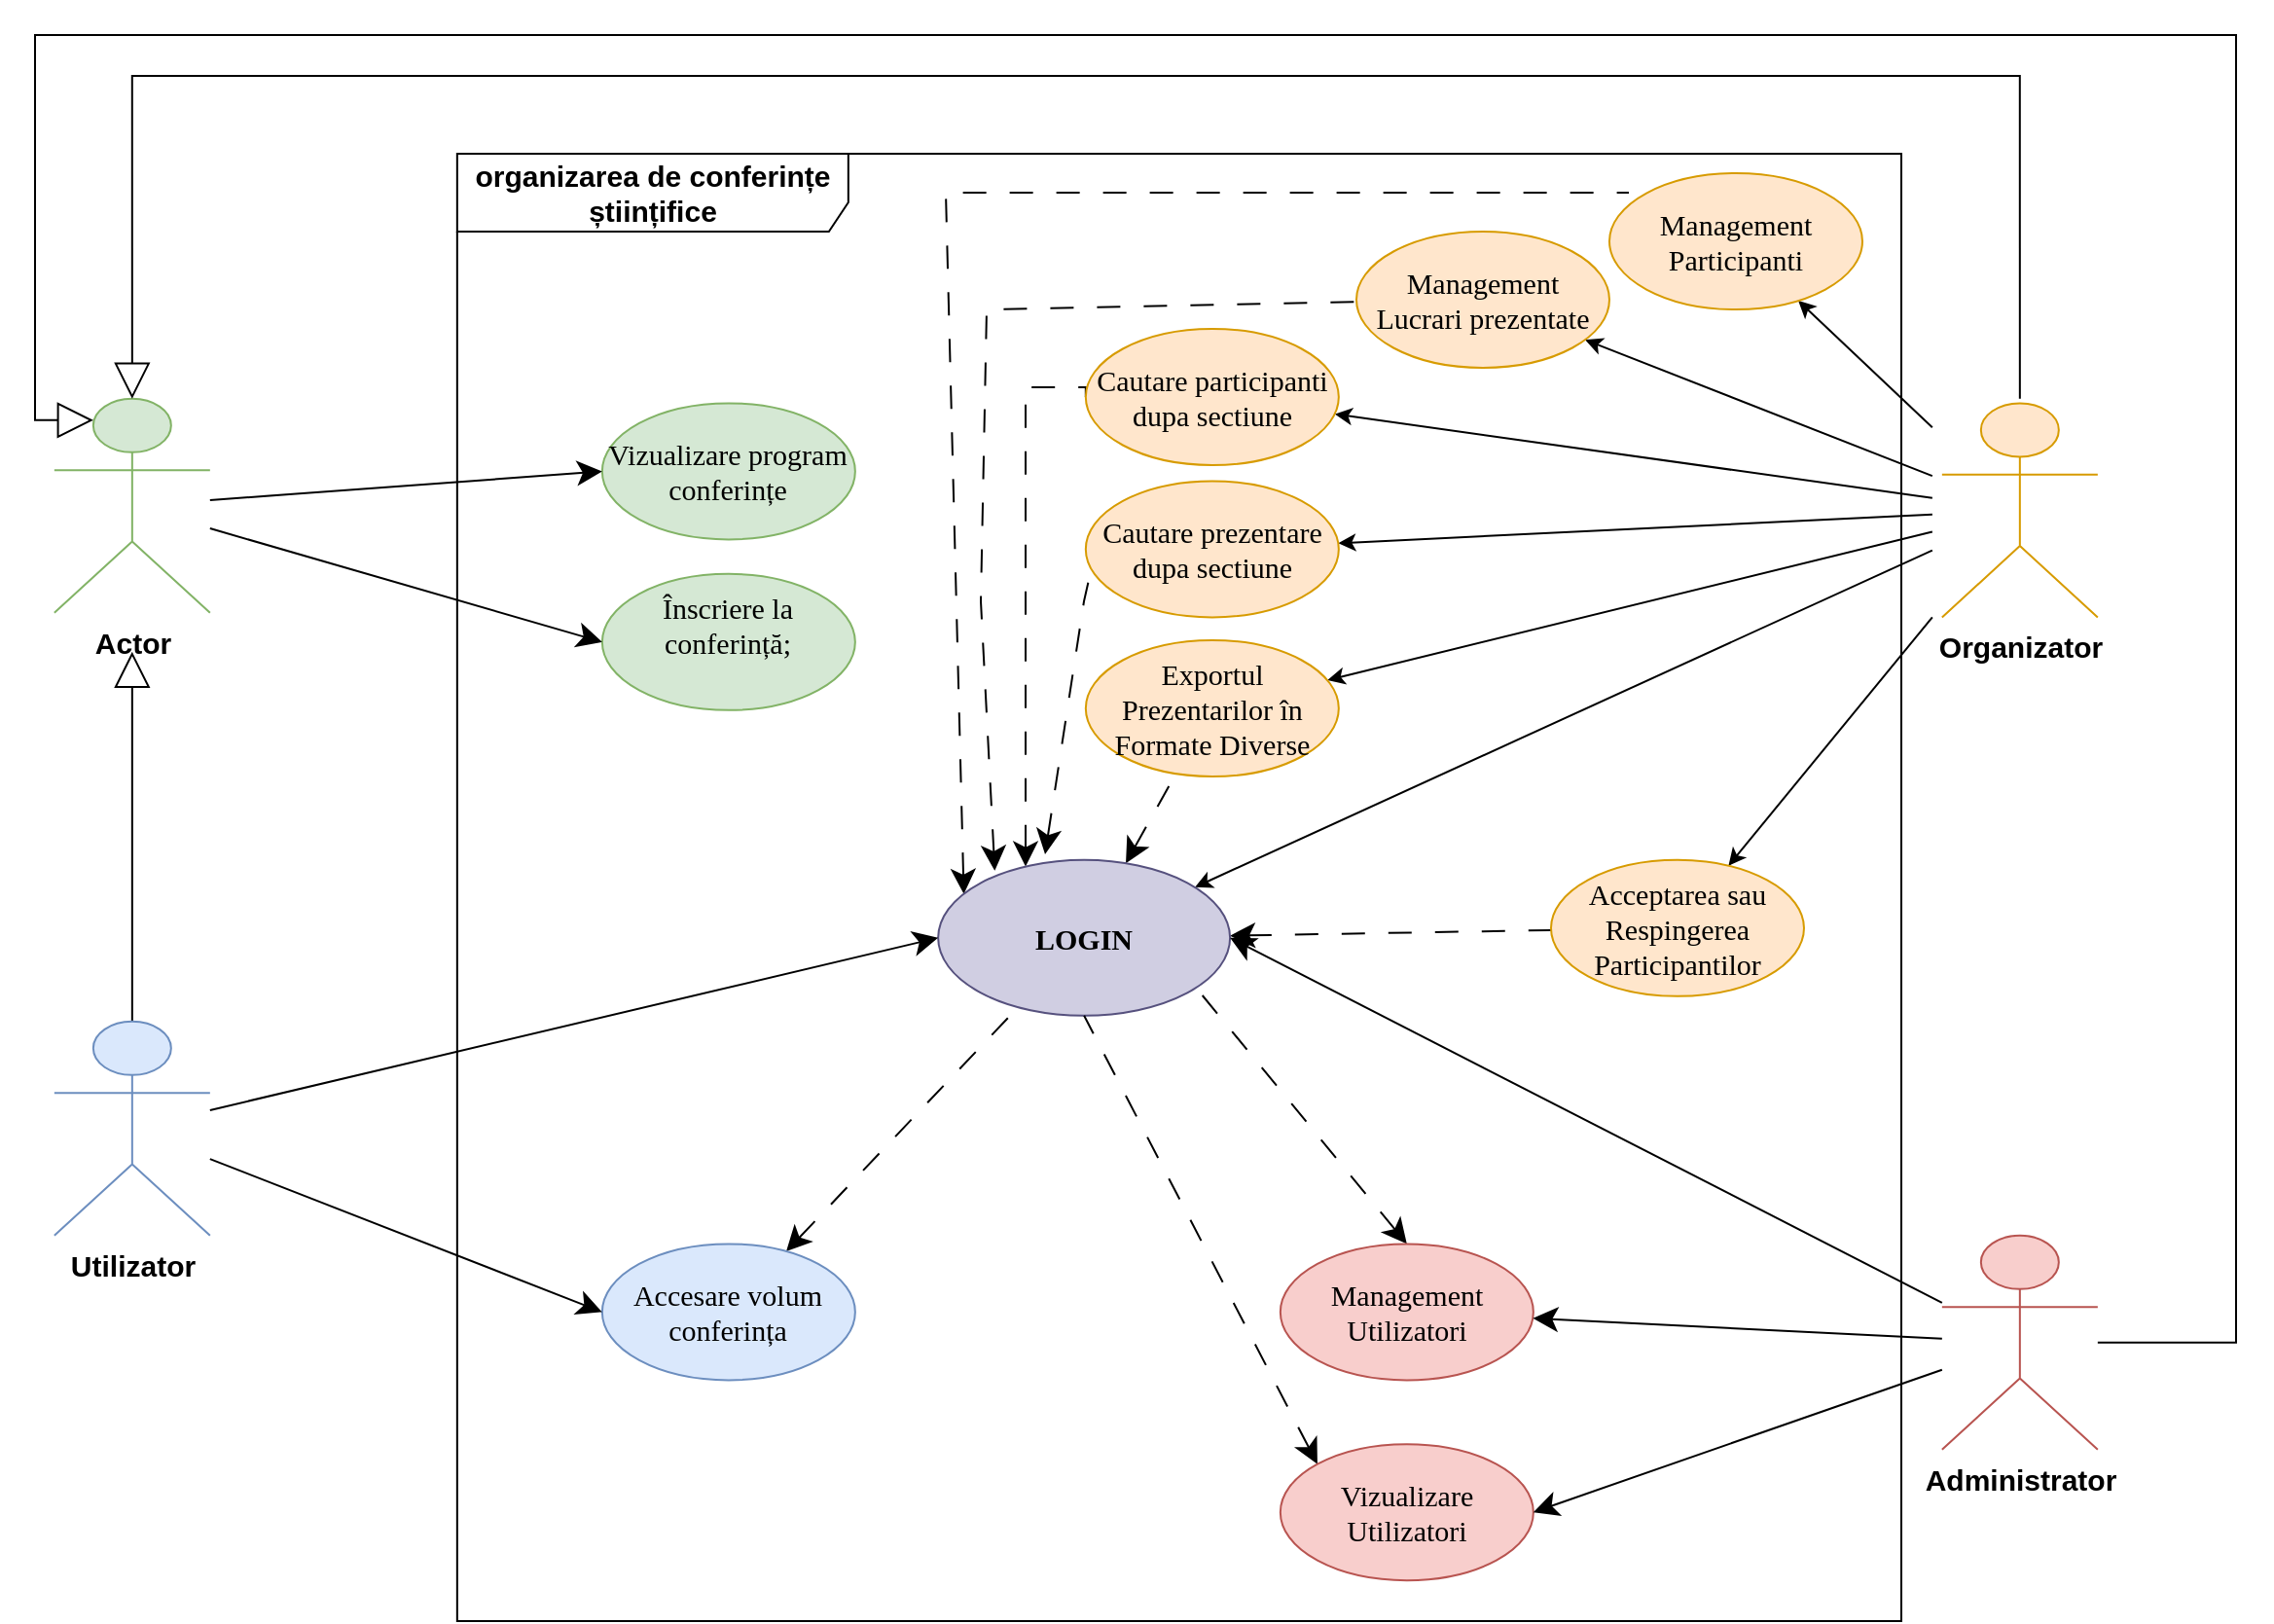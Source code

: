 <mxfile version="24.2.2" type="device">
  <diagram id="rZE7s0TBKXpNo14RS-pB" name="Page-1">
    <mxGraphModel dx="2166" dy="1221" grid="0" gridSize="10" guides="1" tooltips="1" connect="1" arrows="1" fold="1" page="0" pageScale="1" pageWidth="850" pageHeight="1100" math="0" shadow="0">
      <root>
        <mxCell id="0" />
        <mxCell id="1" parent="0" />
        <mxCell id="Vpm3eA_R3IIYoN9ALDt3-1" value="organizarea de conferințe științifice" style="shape=umlFrame;whiteSpace=wrap;html=1;pointerEvents=0;width=201;height=40;fontStyle=1;fontSize=15;" vertex="1" parent="1">
          <mxGeometry x="137.92" y="-40" width="742.08" height="754" as="geometry" />
        </mxCell>
        <mxCell id="Vpm3eA_R3IIYoN9ALDt3-2" value="Actor" style="shape=umlActor;verticalLabelPosition=bottom;verticalAlign=top;html=1;fillColor=#d5e8d4;strokeColor=#82b366;fontSize=15;fontStyle=1" vertex="1" parent="1">
          <mxGeometry x="-69.08" y="85.92" width="80" height="110" as="geometry" />
        </mxCell>
        <mxCell id="Vpm3eA_R3IIYoN9ALDt3-3" style="edgeStyle=orthogonalEdgeStyle;rounded=0;orthogonalLoop=1;jettySize=auto;html=1;exitX=0.5;exitY=0;exitDx=0;exitDy=0;exitPerimeter=0;endArrow=block;endFill=0;endSize=16;targetPerimeterSpacing=20;" edge="1" parent="1" source="Vpm3eA_R3IIYoN9ALDt3-4" target="Vpm3eA_R3IIYoN9ALDt3-2">
          <mxGeometry relative="1" as="geometry" />
        </mxCell>
        <mxCell id="Vpm3eA_R3IIYoN9ALDt3-4" value="Utilizator" style="shape=umlActor;verticalLabelPosition=bottom;verticalAlign=top;html=1;fillColor=#dae8fc;strokeColor=#6c8ebf;fontSize=15;fontStyle=1" vertex="1" parent="1">
          <mxGeometry x="-69.08" y="405.92" width="80" height="110" as="geometry" />
        </mxCell>
        <mxCell id="Vpm3eA_R3IIYoN9ALDt3-5" value="Organizator" style="shape=umlActor;verticalLabelPosition=bottom;verticalAlign=top;html=1;fillColor=#ffe6cc;strokeColor=#d79b00;fontSize=15;fontStyle=1;strokeWidth=1;shadow=0;textShadow=0;" vertex="1" parent="1">
          <mxGeometry x="900.92" y="88.21" width="80" height="110" as="geometry" />
        </mxCell>
        <mxCell id="Vpm3eA_R3IIYoN9ALDt3-6" value="Administrator" style="shape=umlActor;verticalLabelPosition=bottom;verticalAlign=top;html=1;fillColor=#f8cecc;strokeColor=#b85450;fontSize=15;fontStyle=1" vertex="1" parent="1">
          <mxGeometry x="900.92" y="515.92" width="80" height="110" as="geometry" />
        </mxCell>
        <mxCell id="Vpm3eA_R3IIYoN9ALDt3-7" style="edgeStyle=orthogonalEdgeStyle;rounded=0;orthogonalLoop=1;jettySize=auto;html=1;exitX=0.5;exitY=0;exitDx=0;exitDy=0;exitPerimeter=0;entryX=0.5;entryY=0;entryDx=0;entryDy=0;entryPerimeter=0;strokeColor=default;align=center;verticalAlign=middle;fontFamily=Helvetica;fontSize=11;fontColor=default;labelBackgroundColor=default;endArrow=block;endFill=0;endSize=16;targetPerimeterSpacing=20;" edge="1" parent="1" target="Vpm3eA_R3IIYoN9ALDt3-2">
          <mxGeometry relative="1" as="geometry">
            <mxPoint x="940.92" y="85.92" as="sourcePoint" />
            <mxPoint x="-29.08" y="75.92" as="targetPoint" />
            <Array as="points">
              <mxPoint x="941" y="-80" />
              <mxPoint x="-29" y="-80" />
            </Array>
          </mxGeometry>
        </mxCell>
        <mxCell id="Vpm3eA_R3IIYoN9ALDt3-8" style="edgeStyle=orthogonalEdgeStyle;rounded=0;orthogonalLoop=1;jettySize=auto;html=1;strokeColor=default;align=center;verticalAlign=middle;fontFamily=Helvetica;fontSize=11;fontColor=default;labelBackgroundColor=default;endArrow=block;endFill=0;endSize=16;targetPerimeterSpacing=20;entryX=0.25;entryY=0.1;entryDx=0;entryDy=0;entryPerimeter=0;" edge="1" parent="1" source="Vpm3eA_R3IIYoN9ALDt3-6" target="Vpm3eA_R3IIYoN9ALDt3-2">
          <mxGeometry relative="1" as="geometry">
            <mxPoint x="-79.08" y="53.92" as="targetPoint" />
            <Array as="points">
              <mxPoint x="1052" y="571" />
              <mxPoint x="1052" y="-101" />
              <mxPoint x="-79" y="-101" />
              <mxPoint x="-79" y="97" />
            </Array>
          </mxGeometry>
        </mxCell>
        <mxCell id="Vpm3eA_R3IIYoN9ALDt3-9" value="Înscriere la conferință;&lt;div style=&quot;font-size: 15px;&quot;&gt;&lt;br style=&quot;font-size: 15px;&quot;&gt;&lt;/div&gt;" style="ellipse;html=1;verticalAlign=middle;fontFamily=Times New Roman;whiteSpace=wrap;fillColor=#d5e8d4;strokeColor=#82b366;fontSize=15;" vertex="1" parent="1">
          <mxGeometry x="212.43" y="175.924" width="130" height="70" as="geometry" />
        </mxCell>
        <mxCell id="Vpm3eA_R3IIYoN9ALDt3-10" value="Vizualizare program conferințe" style="ellipse;html=1;verticalAlign=middle;fontFamily=Times New Roman;whiteSpace=wrap;fillColor=#d5e8d4;strokeColor=#82b366;fontSize=15;" vertex="1" parent="1">
          <mxGeometry x="212.429" y="88.207" width="130" height="70" as="geometry" />
        </mxCell>
        <mxCell id="Vpm3eA_R3IIYoN9ALDt3-49" style="edgeStyle=none;rounded=0;orthogonalLoop=1;jettySize=auto;html=1;strokeColor=default;align=center;verticalAlign=middle;fontFamily=Helvetica;fontSize=11;fontColor=default;labelBackgroundColor=default;startArrow=classic;startFill=1;endArrow=none;endFill=0;targetPerimeterSpacing=5;" edge="1" parent="1" source="Vpm3eA_R3IIYoN9ALDt3-11" target="Vpm3eA_R3IIYoN9ALDt3-5">
          <mxGeometry relative="1" as="geometry" />
        </mxCell>
        <mxCell id="Vpm3eA_R3IIYoN9ALDt3-52" style="edgeStyle=orthogonalEdgeStyle;rounded=0;orthogonalLoop=1;jettySize=auto;html=1;dashed=1;dashPattern=12 12;strokeColor=default;align=center;verticalAlign=middle;fontFamily=Times New Roman;fontSize=15;fontColor=default;labelBackgroundColor=default;startArrow=classic;startFill=1;startSize=10;endArrow=none;endFill=0;endSize=10;entryX=0;entryY=0.5;entryDx=0;entryDy=0;" edge="1" parent="1" source="Vpm3eA_R3IIYoN9ALDt3-11" target="Vpm3eA_R3IIYoN9ALDt3-19">
          <mxGeometry relative="1" as="geometry">
            <Array as="points">
              <mxPoint x="430" y="80" />
              <mxPoint x="461" y="80" />
            </Array>
          </mxGeometry>
        </mxCell>
        <mxCell id="Vpm3eA_R3IIYoN9ALDt3-53" style="edgeStyle=none;rounded=0;orthogonalLoop=1;jettySize=auto;html=1;dashed=1;dashPattern=12 12;strokeColor=default;align=center;verticalAlign=middle;fontFamily=Times New Roman;fontSize=15;fontColor=default;labelBackgroundColor=default;startArrow=classic;startFill=1;startSize=10;endArrow=none;endFill=0;endSize=10;entryX=0.021;entryY=0.652;entryDx=0;entryDy=0;entryPerimeter=0;" edge="1" parent="1" target="Vpm3eA_R3IIYoN9ALDt3-36">
          <mxGeometry relative="1" as="geometry">
            <mxPoint x="440" y="320" as="sourcePoint" />
            <mxPoint x="470" y="180" as="targetPoint" />
            <Array as="points">
              <mxPoint x="460" y="190" />
            </Array>
          </mxGeometry>
        </mxCell>
        <mxCell id="Vpm3eA_R3IIYoN9ALDt3-55" style="edgeStyle=none;rounded=0;orthogonalLoop=1;jettySize=auto;html=1;dashed=1;dashPattern=12 12;strokeColor=default;align=center;verticalAlign=middle;fontFamily=Times New Roman;fontSize=15;fontColor=default;labelBackgroundColor=default;startArrow=classic;startFill=1;startSize=10;endArrow=none;endFill=0;endSize=10;" edge="1" parent="1" source="Vpm3eA_R3IIYoN9ALDt3-11" target="Vpm3eA_R3IIYoN9ALDt3-37">
          <mxGeometry relative="1" as="geometry" />
        </mxCell>
        <mxCell id="Vpm3eA_R3IIYoN9ALDt3-56" style="edgeStyle=none;rounded=0;orthogonalLoop=1;jettySize=auto;html=1;dashed=1;dashPattern=12 12;strokeColor=default;align=center;verticalAlign=middle;fontFamily=Times New Roman;fontSize=15;fontColor=default;labelBackgroundColor=default;startArrow=classic;startFill=1;startSize=10;endArrow=none;endFill=0;endSize=10;exitX=0.194;exitY=0.069;exitDx=0;exitDy=0;exitPerimeter=0;" edge="1" parent="1" source="Vpm3eA_R3IIYoN9ALDt3-11" target="Vpm3eA_R3IIYoN9ALDt3-17">
          <mxGeometry relative="1" as="geometry">
            <Array as="points">
              <mxPoint x="407" y="190" />
              <mxPoint x="410" y="40" />
            </Array>
          </mxGeometry>
        </mxCell>
        <mxCell id="Vpm3eA_R3IIYoN9ALDt3-58" style="edgeStyle=none;rounded=0;orthogonalLoop=1;jettySize=auto;html=1;dashed=1;dashPattern=12 12;strokeColor=default;align=center;verticalAlign=middle;fontFamily=Times New Roman;fontSize=15;fontColor=default;labelBackgroundColor=default;startArrow=classic;startFill=1;startSize=10;endArrow=none;endFill=0;endSize=10;exitX=0.088;exitY=0.219;exitDx=0;exitDy=0;exitPerimeter=0;entryX=0.077;entryY=0.143;entryDx=0;entryDy=0;entryPerimeter=0;" edge="1" parent="1" source="Vpm3eA_R3IIYoN9ALDt3-11" target="Vpm3eA_R3IIYoN9ALDt3-15">
          <mxGeometry relative="1" as="geometry">
            <Array as="points">
              <mxPoint x="389" y="-20" />
            </Array>
          </mxGeometry>
        </mxCell>
        <mxCell id="Vpm3eA_R3IIYoN9ALDt3-59" style="edgeStyle=none;rounded=0;orthogonalLoop=1;jettySize=auto;html=1;dashed=1;dashPattern=12 12;strokeColor=default;align=center;verticalAlign=middle;fontFamily=Times New Roman;fontSize=15;fontColor=default;labelBackgroundColor=default;startArrow=classic;startFill=1;startSize=10;endArrow=none;endFill=0;endSize=10;" edge="1" parent="1" source="Vpm3eA_R3IIYoN9ALDt3-11" target="Vpm3eA_R3IIYoN9ALDt3-38">
          <mxGeometry relative="1" as="geometry" />
        </mxCell>
        <mxCell id="Vpm3eA_R3IIYoN9ALDt3-11" value="LOGIN" style="ellipse;html=1;verticalAlign=middle;fontFamily=Times New Roman;whiteSpace=wrap;fillColor=#d0cee2;strokeColor=#56517e;fontSize=15;fontStyle=1" vertex="1" parent="1">
          <mxGeometry x="385.071" y="322.916" width="150" height="80" as="geometry" />
        </mxCell>
        <mxCell id="Vpm3eA_R3IIYoN9ALDt3-12" style="edgeStyle=none;rounded=0;orthogonalLoop=1;jettySize=auto;html=1;dashed=1;dashPattern=12 12;strokeColor=default;align=center;verticalAlign=middle;fontFamily=Times New Roman;fontSize=15;fontColor=default;labelBackgroundColor=default;startArrow=classic;startFill=1;startSize=10;endArrow=none;endFill=0;endSize=10;" edge="1" parent="1" source="Vpm3eA_R3IIYoN9ALDt3-13" target="Vpm3eA_R3IIYoN9ALDt3-11">
          <mxGeometry relative="1" as="geometry" />
        </mxCell>
        <mxCell id="Vpm3eA_R3IIYoN9ALDt3-13" value="Accesare volum conferința" style="ellipse;html=1;verticalAlign=middle;fontFamily=Times New Roman;whiteSpace=wrap;fillColor=#dae8fc;strokeColor=#6c8ebf;fontSize=15;" vertex="1" parent="1">
          <mxGeometry x="212.429" y="520.207" width="130" height="70" as="geometry" />
        </mxCell>
        <mxCell id="Vpm3eA_R3IIYoN9ALDt3-48" style="edgeStyle=none;rounded=0;orthogonalLoop=1;jettySize=auto;html=1;strokeColor=default;align=center;verticalAlign=middle;fontFamily=Helvetica;fontSize=11;fontColor=default;labelBackgroundColor=default;startArrow=classic;startFill=1;endArrow=none;endFill=0;targetPerimeterSpacing=5;" edge="1" parent="1" source="Vpm3eA_R3IIYoN9ALDt3-15" target="Vpm3eA_R3IIYoN9ALDt3-5">
          <mxGeometry relative="1" as="geometry" />
        </mxCell>
        <mxCell id="Vpm3eA_R3IIYoN9ALDt3-15" value="Management&lt;br style=&quot;font-size: 15px;&quot;&gt;Participanti" style="ellipse;html=1;verticalAlign=middle;fontFamily=Times New Roman;whiteSpace=wrap;fillColor=#ffe6cc;strokeColor=#d79b00;fontSize=15;" vertex="1" parent="1">
          <mxGeometry x="729.996" y="-29.994" width="130" height="70" as="geometry" />
        </mxCell>
        <mxCell id="Vpm3eA_R3IIYoN9ALDt3-47" style="edgeStyle=none;rounded=0;orthogonalLoop=1;jettySize=auto;html=1;strokeColor=default;align=center;verticalAlign=middle;fontFamily=Helvetica;fontSize=11;fontColor=default;labelBackgroundColor=default;startArrow=classic;startFill=1;endArrow=none;endFill=0;targetPerimeterSpacing=5;" edge="1" parent="1" source="Vpm3eA_R3IIYoN9ALDt3-17" target="Vpm3eA_R3IIYoN9ALDt3-5">
          <mxGeometry relative="1" as="geometry" />
        </mxCell>
        <mxCell id="Vpm3eA_R3IIYoN9ALDt3-17" value="Management&lt;br style=&quot;font-size: 15px;&quot;&gt;Lucrari prezentate" style="ellipse;html=1;verticalAlign=middle;fontFamily=Times New Roman;whiteSpace=wrap;fillColor=#ffe6cc;strokeColor=#d79b00;fontSize=15;" vertex="1" parent="1">
          <mxGeometry x="599.996" y="0.001" width="130" height="70" as="geometry" />
        </mxCell>
        <mxCell id="Vpm3eA_R3IIYoN9ALDt3-46" style="edgeStyle=none;rounded=0;orthogonalLoop=1;jettySize=auto;html=1;strokeColor=default;align=center;verticalAlign=middle;fontFamily=Helvetica;fontSize=11;fontColor=default;labelBackgroundColor=default;startArrow=classic;startFill=1;endArrow=none;endFill=0;targetPerimeterSpacing=5;" edge="1" parent="1" source="Vpm3eA_R3IIYoN9ALDt3-19" target="Vpm3eA_R3IIYoN9ALDt3-5">
          <mxGeometry relative="1" as="geometry" />
        </mxCell>
        <mxCell id="Vpm3eA_R3IIYoN9ALDt3-19" value="Cautare participanti dupa sectiune" style="ellipse;html=1;verticalAlign=middle;fontFamily=Times New Roman;whiteSpace=wrap;fillColor=#ffe6cc;strokeColor=#d79b00;fontSize=15;" vertex="1" parent="1">
          <mxGeometry x="460.916" y="50.0" width="130" height="70" as="geometry" />
        </mxCell>
        <mxCell id="Vpm3eA_R3IIYoN9ALDt3-20" style="edgeStyle=none;rounded=0;orthogonalLoop=1;jettySize=auto;html=1;exitX=0.5;exitY=0;exitDx=0;exitDy=0;dashed=1;dashPattern=12 12;fontFamily=Times New Roman;fontSize=15;strokeColor=default;align=center;verticalAlign=middle;fontColor=default;labelBackgroundColor=default;startArrow=classic;startFill=1;endArrow=none;endFill=0;endSize=10;startSize=10;" edge="1" parent="1" source="Vpm3eA_R3IIYoN9ALDt3-21">
          <mxGeometry relative="1" as="geometry">
            <mxPoint x="517.92" y="388.92" as="targetPoint" />
          </mxGeometry>
        </mxCell>
        <mxCell id="Vpm3eA_R3IIYoN9ALDt3-21" value="&lt;font style=&quot;font-size: 15px;&quot;&gt;Management&lt;br style=&quot;font-size: 15px;&quot;&gt;&lt;/font&gt;Utilizatori" style="ellipse;html=1;verticalAlign=middle;fontFamily=Times New Roman;whiteSpace=wrap;fillColor=#f8cecc;strokeColor=#b85450;fontSize=15;" vertex="1" parent="1">
          <mxGeometry x="560.923" y="520.206" width="130" height="70" as="geometry" />
        </mxCell>
        <mxCell id="Vpm3eA_R3IIYoN9ALDt3-22" style="edgeStyle=none;rounded=0;orthogonalLoop=1;jettySize=auto;html=1;exitX=0;exitY=0;exitDx=0;exitDy=0;entryX=0.5;entryY=1;entryDx=0;entryDy=0;dashed=1;dashPattern=12 12;strokeColor=default;align=center;verticalAlign=middle;fontFamily=Times New Roman;fontSize=15;fontColor=default;labelBackgroundColor=default;endArrow=none;startArrow=classic;startFill=1;endFill=0;startSize=10;endSize=10;" edge="1" parent="1" source="Vpm3eA_R3IIYoN9ALDt3-23" target="Vpm3eA_R3IIYoN9ALDt3-11">
          <mxGeometry relative="1" as="geometry" />
        </mxCell>
        <mxCell id="Vpm3eA_R3IIYoN9ALDt3-23" value="Vizualizare&lt;br style=&quot;font-size: 15px;&quot;&gt;Utilizatori" style="ellipse;html=1;verticalAlign=middle;fontFamily=Times New Roman;whiteSpace=wrap;fillColor=#f8cecc;strokeColor=#b85450;fontSize=15;" vertex="1" parent="1">
          <mxGeometry x="560.923" y="623.063" width="130" height="70" as="geometry" />
        </mxCell>
        <mxCell id="Vpm3eA_R3IIYoN9ALDt3-24" style="edgeStyle=none;rounded=0;orthogonalLoop=1;jettySize=auto;html=1;exitX=0.5;exitY=0;exitDx=0;exitDy=0;fontFamily=Times New Roman;fontSize=15;verticalAlign=middle;" edge="1" parent="1" source="Vpm3eA_R3IIYoN9ALDt3-19" target="Vpm3eA_R3IIYoN9ALDt3-19">
          <mxGeometry relative="1" as="geometry" />
        </mxCell>
        <mxCell id="Vpm3eA_R3IIYoN9ALDt3-25" style="edgeStyle=none;rounded=0;orthogonalLoop=1;jettySize=auto;html=1;entryX=1;entryY=0.5;entryDx=0;entryDy=0;strokeColor=default;align=center;verticalAlign=middle;fontFamily=Times New Roman;fontSize=15;fontColor=default;labelBackgroundColor=default;endArrow=classic;endSize=10;" edge="1" parent="1" target="Vpm3eA_R3IIYoN9ALDt3-23">
          <mxGeometry relative="1" as="geometry">
            <mxPoint x="900.92" y="584.863" as="sourcePoint" />
          </mxGeometry>
        </mxCell>
        <mxCell id="Vpm3eA_R3IIYoN9ALDt3-26" style="edgeStyle=none;rounded=0;orthogonalLoop=1;jettySize=auto;html=1;strokeColor=default;align=center;verticalAlign=middle;fontFamily=Times New Roman;fontSize=15;fontColor=default;labelBackgroundColor=default;endArrow=classic;endSize=10;" edge="1" parent="1" target="Vpm3eA_R3IIYoN9ALDt3-21">
          <mxGeometry relative="1" as="geometry">
            <mxPoint x="900.92" y="568.905" as="sourcePoint" />
          </mxGeometry>
        </mxCell>
        <mxCell id="Vpm3eA_R3IIYoN9ALDt3-27" style="edgeStyle=none;rounded=0;orthogonalLoop=1;jettySize=auto;html=1;entryX=1;entryY=0.5;entryDx=0;entryDy=0;strokeColor=default;align=center;verticalAlign=middle;fontFamily=Times New Roman;fontSize=15;fontColor=default;labelBackgroundColor=default;endArrow=classic;endSize=10;" edge="1" parent="1" target="Vpm3eA_R3IIYoN9ALDt3-11">
          <mxGeometry relative="1" as="geometry">
            <mxPoint x="900.92" y="550.419" as="sourcePoint" />
          </mxGeometry>
        </mxCell>
        <mxCell id="Vpm3eA_R3IIYoN9ALDt3-32" style="edgeStyle=none;rounded=0;orthogonalLoop=1;jettySize=auto;html=1;entryX=0;entryY=0.5;entryDx=0;entryDy=0;strokeColor=default;align=center;verticalAlign=middle;fontFamily=Times New Roman;fontSize=15;fontColor=default;labelBackgroundColor=default;endArrow=classic;endSize=10;" edge="1" parent="1" target="Vpm3eA_R3IIYoN9ALDt3-13">
          <mxGeometry relative="1" as="geometry">
            <mxPoint x="10.92" y="476.536" as="sourcePoint" />
          </mxGeometry>
        </mxCell>
        <mxCell id="Vpm3eA_R3IIYoN9ALDt3-33" style="edgeStyle=none;rounded=0;orthogonalLoop=1;jettySize=auto;html=1;entryX=0;entryY=0.5;entryDx=0;entryDy=0;strokeColor=default;align=center;verticalAlign=middle;fontFamily=Times New Roman;fontSize=15;fontColor=default;labelBackgroundColor=default;endArrow=classic;endSize=10;" edge="1" parent="1" target="Vpm3eA_R3IIYoN9ALDt3-11">
          <mxGeometry relative="1" as="geometry">
            <mxPoint x="10.92" y="451.454" as="sourcePoint" />
          </mxGeometry>
        </mxCell>
        <mxCell id="Vpm3eA_R3IIYoN9ALDt3-34" style="edgeStyle=none;rounded=0;orthogonalLoop=1;jettySize=auto;html=1;entryX=0;entryY=0.5;entryDx=0;entryDy=0;strokeColor=default;align=center;verticalAlign=middle;fontFamily=Times New Roman;fontSize=15;fontColor=default;labelBackgroundColor=default;endArrow=classic;endSize=10;" edge="1" parent="1" target="Vpm3eA_R3IIYoN9ALDt3-10">
          <mxGeometry relative="1" as="geometry">
            <mxPoint x="10.92" y="137.986" as="sourcePoint" />
          </mxGeometry>
        </mxCell>
        <mxCell id="Vpm3eA_R3IIYoN9ALDt3-35" style="edgeStyle=none;rounded=0;orthogonalLoop=1;jettySize=auto;html=1;entryX=0;entryY=0.5;entryDx=0;entryDy=0;strokeColor=default;align=center;verticalAlign=middle;fontFamily=Times New Roman;fontSize=15;fontColor=default;labelBackgroundColor=default;endArrow=classic;endSize=10;" edge="1" parent="1" target="Vpm3eA_R3IIYoN9ALDt3-9">
          <mxGeometry relative="1" as="geometry">
            <mxPoint x="10.92" y="152.514" as="sourcePoint" />
          </mxGeometry>
        </mxCell>
        <mxCell id="Vpm3eA_R3IIYoN9ALDt3-45" style="edgeStyle=none;rounded=0;orthogonalLoop=1;jettySize=auto;html=1;strokeColor=default;align=center;verticalAlign=middle;fontFamily=Helvetica;fontSize=11;fontColor=default;labelBackgroundColor=default;startArrow=classic;startFill=1;endArrow=none;endFill=0;targetPerimeterSpacing=5;" edge="1" parent="1" source="Vpm3eA_R3IIYoN9ALDt3-36" target="Vpm3eA_R3IIYoN9ALDt3-5">
          <mxGeometry relative="1" as="geometry" />
        </mxCell>
        <mxCell id="Vpm3eA_R3IIYoN9ALDt3-36" value="Cautare prezentare dupa sectiune" style="ellipse;html=1;verticalAlign=middle;fontFamily=Times New Roman;whiteSpace=wrap;fillColor=#ffe6cc;strokeColor=#d79b00;fontSize=15;" vertex="1" parent="1">
          <mxGeometry x="460.916" y="128.21" width="130" height="70" as="geometry" />
        </mxCell>
        <mxCell id="Vpm3eA_R3IIYoN9ALDt3-44" style="edgeStyle=none;rounded=0;orthogonalLoop=1;jettySize=auto;html=1;strokeColor=default;align=center;verticalAlign=middle;fontFamily=Helvetica;fontSize=11;fontColor=default;labelBackgroundColor=default;startArrow=classic;startFill=1;endArrow=none;endFill=0;targetPerimeterSpacing=5;" edge="1" parent="1" source="Vpm3eA_R3IIYoN9ALDt3-37" target="Vpm3eA_R3IIYoN9ALDt3-5">
          <mxGeometry relative="1" as="geometry" />
        </mxCell>
        <mxCell id="Vpm3eA_R3IIYoN9ALDt3-37" value="Exportul Prezentarilor în Formate Diverse" style="ellipse;html=1;verticalAlign=middle;fontFamily=Times New Roman;whiteSpace=wrap;fillColor=#ffe6cc;strokeColor=#d79b00;fontSize=15;" vertex="1" parent="1">
          <mxGeometry x="460.916" y="210" width="130" height="70" as="geometry" />
        </mxCell>
        <mxCell id="Vpm3eA_R3IIYoN9ALDt3-50" style="edgeStyle=none;rounded=0;orthogonalLoop=1;jettySize=auto;html=1;strokeColor=default;align=center;verticalAlign=middle;fontFamily=Helvetica;fontSize=11;fontColor=default;labelBackgroundColor=default;startArrow=classic;startFill=1;endArrow=none;endFill=0;targetPerimeterSpacing=5;" edge="1" parent="1" source="Vpm3eA_R3IIYoN9ALDt3-38" target="Vpm3eA_R3IIYoN9ALDt3-5">
          <mxGeometry relative="1" as="geometry" />
        </mxCell>
        <mxCell id="Vpm3eA_R3IIYoN9ALDt3-38" value="Acceptarea sau Respingerea Participantilor" style="ellipse;html=1;verticalAlign=middle;fontFamily=Times New Roman;whiteSpace=wrap;fillColor=#ffe6cc;strokeColor=#d79b00;fontSize=15;" vertex="1" parent="1">
          <mxGeometry x="699.996" y="322.911" width="130" height="70" as="geometry" />
        </mxCell>
      </root>
    </mxGraphModel>
  </diagram>
</mxfile>
